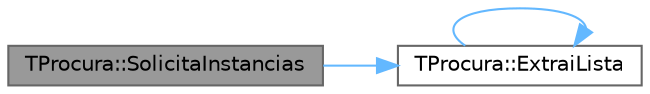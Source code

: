 digraph "TProcura::SolicitaInstancias"
{
 // LATEX_PDF_SIZE
  bgcolor="transparent";
  edge [fontname=Helvetica,fontsize=10,labelfontname=Helvetica,labelfontsize=10];
  node [fontname=Helvetica,fontsize=10,shape=box,height=0.2,width=0.4];
  rankdir="LR";
  Node1 [id="Node000001",label="TProcura::SolicitaInstancias",height=0.2,width=0.4,color="gray40", fillcolor="grey60", style="filled", fontcolor="black",tooltip=" "];
  Node1 -> Node2 [id="edge3_Node000001_Node000002",color="steelblue1",style="solid",tooltip=" "];
  Node2 [id="Node000002",label="TProcura::ExtraiLista",height=0.2,width=0.4,color="grey40", fillcolor="white", style="filled",URL="$classTProcura.html#a8fc25ea3a65a1aef8e9064281c900ba5",tooltip=" "];
  Node2 -> Node2 [id="edge4_Node000002_Node000002",color="steelblue1",style="solid",tooltip=" "];
}
